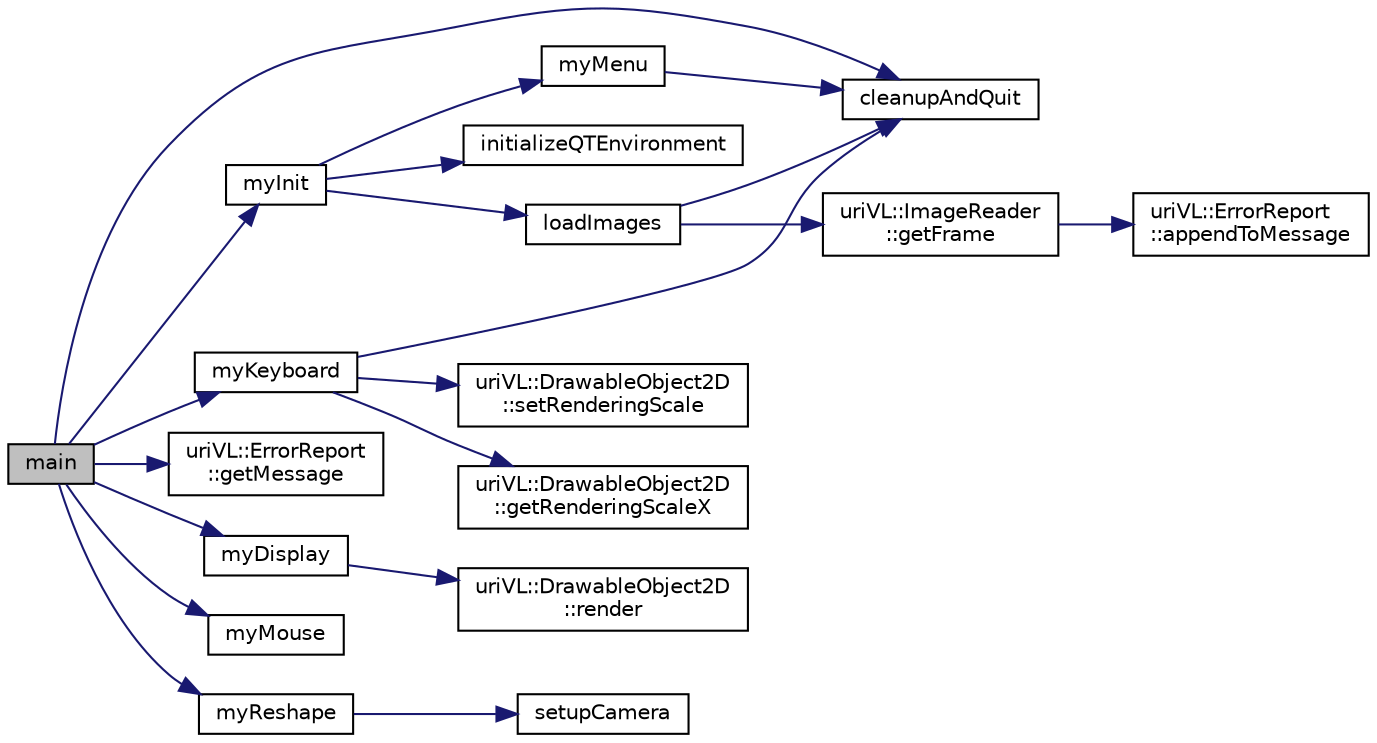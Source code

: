 digraph "main"
{
  edge [fontname="Helvetica",fontsize="10",labelfontname="Helvetica",labelfontsize="10"];
  node [fontname="Helvetica",fontsize="10",shape=record];
  rankdir="LR";
  Node1 [label="main",height=0.2,width=0.4,color="black", fillcolor="grey75", style="filled", fontcolor="black"];
  Node1 -> Node2 [color="midnightblue",fontsize="10",style="solid",fontname="Helvetica"];
  Node2 [label="cleanupAndQuit",height=0.2,width=0.4,color="black", fillcolor="white", style="filled",URL="$main__scaling_8cpp.html#ab5774c0c168c63ad4c75e9bf6f09e72b"];
  Node1 -> Node3 [color="midnightblue",fontsize="10",style="solid",fontname="Helvetica"];
  Node3 [label="uriVL::ErrorReport\l::getMessage",height=0.2,width=0.4,color="black", fillcolor="white", style="filled",URL="$classuriVL_1_1ErrorReport.html#ab0e9a629dc8d1342f8c6078e5d5b2a1d",tooltip="When you call this, you&#39;re responsible for delete[]&#39;ing the returned pointer. "];
  Node1 -> Node4 [color="midnightblue",fontsize="10",style="solid",fontname="Helvetica"];
  Node4 [label="myDisplay",height=0.2,width=0.4,color="black", fillcolor="white", style="filled",URL="$main__scaling_8cpp.html#ac158bfc1571fb83c31d7035c8497a5a3"];
  Node4 -> Node5 [color="midnightblue",fontsize="10",style="solid",fontname="Helvetica"];
  Node5 [label="uriVL::DrawableObject2D\l::render",height=0.2,width=0.4,color="black", fillcolor="white", style="filled",URL="$classuriVL_1_1DrawableObject2D.html#ac8e503cfade891e7ac2a25467cb7d24a",tooltip="Renders the object at the default depth and (0, 0) location. "];
  Node1 -> Node6 [color="midnightblue",fontsize="10",style="solid",fontname="Helvetica"];
  Node6 [label="myInit",height=0.2,width=0.4,color="black", fillcolor="white", style="filled",URL="$main__scaling_8cpp.html#a35ad71b5b0301bcce40c299807524efc"];
  Node6 -> Node7 [color="midnightblue",fontsize="10",style="solid",fontname="Helvetica"];
  Node7 [label="initializeQTEnvironment",height=0.2,width=0.4,color="black", fillcolor="white", style="filled",URL="$main__scaling_8cpp.html#a0672b041b5eec1b80073dbb043e6b625"];
  Node6 -> Node8 [color="midnightblue",fontsize="10",style="solid",fontname="Helvetica"];
  Node8 [label="loadImages",height=0.2,width=0.4,color="black", fillcolor="white", style="filled",URL="$main__scaling_8cpp.html#affea87debd68f6d9a9d24b7e0c043a1d"];
  Node8 -> Node2 [color="midnightblue",fontsize="10",style="solid",fontname="Helvetica"];
  Node8 -> Node9 [color="midnightblue",fontsize="10",style="solid",fontname="Helvetica"];
  Node9 [label="uriVL::ImageReader\l::getFrame",height=0.2,width=0.4,color="black", fillcolor="white", style="filled",URL="$classuriVL_1_1ImageReader.html#a1b063b6fc4451a0c59547f387085c0e1",tooltip="Get an image frame from the preselected source. "];
  Node9 -> Node10 [color="midnightblue",fontsize="10",style="solid",fontname="Helvetica"];
  Node10 [label="uriVL::ErrorReport\l::appendToMessage",height=0.2,width=0.4,color="black", fillcolor="white", style="filled",URL="$classuriVL_1_1ErrorReport.html#a65100d12091947d1df26c38f48058569",tooltip="Appends a string to the error message. "];
  Node6 -> Node11 [color="midnightblue",fontsize="10",style="solid",fontname="Helvetica"];
  Node11 [label="myMenu",height=0.2,width=0.4,color="black", fillcolor="white", style="filled",URL="$main__scaling_8cpp.html#a262cac07ba13d31b16ed61d7596cd7e2"];
  Node11 -> Node2 [color="midnightblue",fontsize="10",style="solid",fontname="Helvetica"];
  Node1 -> Node12 [color="midnightblue",fontsize="10",style="solid",fontname="Helvetica"];
  Node12 [label="myKeyboard",height=0.2,width=0.4,color="black", fillcolor="white", style="filled",URL="$main__scaling_8cpp.html#a2380242ef771b5a0d59cce4a680dc9df"];
  Node12 -> Node2 [color="midnightblue",fontsize="10",style="solid",fontname="Helvetica"];
  Node12 -> Node13 [color="midnightblue",fontsize="10",style="solid",fontname="Helvetica"];
  Node13 [label="uriVL::DrawableObject2D\l::setRenderingScale",height=0.2,width=0.4,color="black", fillcolor="white", style="filled",URL="$classuriVL_1_1DrawableObject2D.html#acfa7793e58dce0be22f1e2fb93182073",tooltip="Sets a uniform scale at which this object should be rendered. "];
  Node12 -> Node14 [color="midnightblue",fontsize="10",style="solid",fontname="Helvetica"];
  Node14 [label="uriVL::DrawableObject2D\l::getRenderingScaleX",height=0.2,width=0.4,color="black", fillcolor="white", style="filled",URL="$classuriVL_1_1DrawableObject2D.html#a04c9f82864357bfdab57e2511552331b",tooltip="Returns the horizontal rendering scale set for this object. "];
  Node1 -> Node15 [color="midnightblue",fontsize="10",style="solid",fontname="Helvetica"];
  Node15 [label="myMouse",height=0.2,width=0.4,color="black", fillcolor="white", style="filled",URL="$main__scaling_8cpp.html#a9bc4be0bf730d5bb02788a3969a9cdfa"];
  Node1 -> Node16 [color="midnightblue",fontsize="10",style="solid",fontname="Helvetica"];
  Node16 [label="myReshape",height=0.2,width=0.4,color="black", fillcolor="white", style="filled",URL="$main__scaling_8cpp.html#ae659bda7aa3ae9f52f7fed05f3c900fb"];
  Node16 -> Node17 [color="midnightblue",fontsize="10",style="solid",fontname="Helvetica"];
  Node17 [label="setupCamera",height=0.2,width=0.4,color="black", fillcolor="white", style="filled",URL="$main__scaling_8cpp.html#a7e2fded224cb360a372043955fe84a59"];
}
